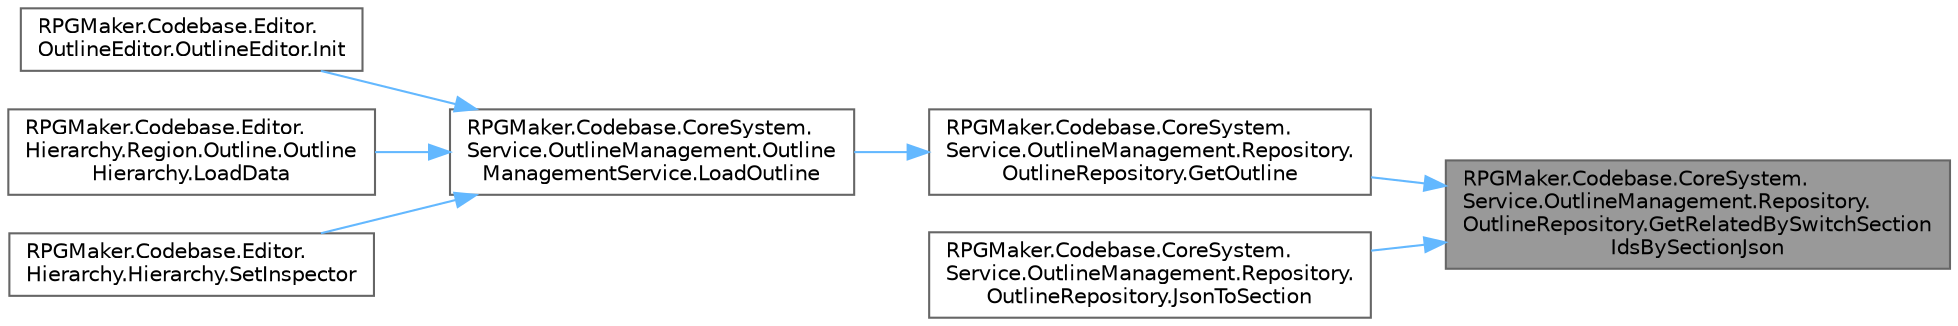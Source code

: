 digraph "RPGMaker.Codebase.CoreSystem.Service.OutlineManagement.Repository.OutlineRepository.GetRelatedBySwitchSectionIdsBySectionJson"
{
 // LATEX_PDF_SIZE
  bgcolor="transparent";
  edge [fontname=Helvetica,fontsize=10,labelfontname=Helvetica,labelfontsize=10];
  node [fontname=Helvetica,fontsize=10,shape=box,height=0.2,width=0.4];
  rankdir="RL";
  Node1 [id="Node000001",label="RPGMaker.Codebase.CoreSystem.\lService.OutlineManagement.Repository.\lOutlineRepository.GetRelatedBySwitchSection\lIdsBySectionJson",height=0.2,width=0.4,color="gray40", fillcolor="grey60", style="filled", fontcolor="black",tooltip="😁 区画JSONによるスイッチ区画Idによる関連取得"];
  Node1 -> Node2 [id="edge1_Node000001_Node000002",dir="back",color="steelblue1",style="solid",tooltip=" "];
  Node2 [id="Node000002",label="RPGMaker.Codebase.CoreSystem.\lService.OutlineManagement.Repository.\lOutlineRepository.GetOutline",height=0.2,width=0.4,color="grey40", fillcolor="white", style="filled",URL="$de/dff/class_r_p_g_maker_1_1_codebase_1_1_core_system_1_1_service_1_1_outline_management_1_1_repository_1_1_outline_repository.html#ab4206d0eabd2d2cc1353d1c44c69cb0e",tooltip="アウトラインデータをJSONから読み出す."];
  Node2 -> Node3 [id="edge2_Node000002_Node000003",dir="back",color="steelblue1",style="solid",tooltip=" "];
  Node3 [id="Node000003",label="RPGMaker.Codebase.CoreSystem.\lService.OutlineManagement.Outline\lManagementService.LoadOutline",height=0.2,width=0.4,color="grey40", fillcolor="white", style="filled",URL="$da/dcb/class_r_p_g_maker_1_1_codebase_1_1_core_system_1_1_service_1_1_outline_management_1_1_outline_management_service.html#a9f1abc6a7ffa41bd499048bc45378600",tooltip="😁 輪郭読込"];
  Node3 -> Node4 [id="edge3_Node000003_Node000004",dir="back",color="steelblue1",style="solid",tooltip=" "];
  Node4 [id="Node000004",label="RPGMaker.Codebase.Editor.\lOutlineEditor.OutlineEditor.Init",height=0.2,width=0.4,color="grey40", fillcolor="white", style="filled",URL="$db/d92/class_r_p_g_maker_1_1_codebase_1_1_editor_1_1_outline_editor_1_1_outline_editor.html#a8d91943564882813b546335ccefbf445",tooltip=" "];
  Node3 -> Node5 [id="edge4_Node000003_Node000005",dir="back",color="steelblue1",style="solid",tooltip=" "];
  Node5 [id="Node000005",label="RPGMaker.Codebase.Editor.\lHierarchy.Region.Outline.Outline\lHierarchy.LoadData",height=0.2,width=0.4,color="grey40", fillcolor="white", style="filled",URL="$dd/d97/class_r_p_g_maker_1_1_codebase_1_1_editor_1_1_hierarchy_1_1_region_1_1_outline_1_1_outline_hierarchy.html#aaaeef04613f7643ee2901a8b0312d72e",tooltip="データの読"];
  Node3 -> Node6 [id="edge5_Node000003_Node000006",dir="back",color="steelblue1",style="solid",tooltip=" "];
  Node6 [id="Node000006",label="RPGMaker.Codebase.Editor.\lHierarchy.Hierarchy.SetInspector",height=0.2,width=0.4,color="grey40", fillcolor="white", style="filled",URL="$de/ddc/class_r_p_g_maker_1_1_codebase_1_1_editor_1_1_hierarchy_1_1_hierarchy.html#a2b194448f5fcca77e60d5bc10f9ddbb7",tooltip="最後に開いていたインスペクターを開く"];
  Node1 -> Node7 [id="edge6_Node000001_Node000007",dir="back",color="steelblue1",style="solid",tooltip=" "];
  Node7 [id="Node000007",label="RPGMaker.Codebase.CoreSystem.\lService.OutlineManagement.Repository.\lOutlineRepository.JsonToSection",height=0.2,width=0.4,color="grey40", fillcolor="white", style="filled",URL="$de/dff/class_r_p_g_maker_1_1_codebase_1_1_core_system_1_1_service_1_1_outline_management_1_1_repository_1_1_outline_repository.html#a4b9cf47b8cde6d2f1f1c72a3edd8bad6",tooltip="😁 jsonデータをセクションデータに変換"];
}
